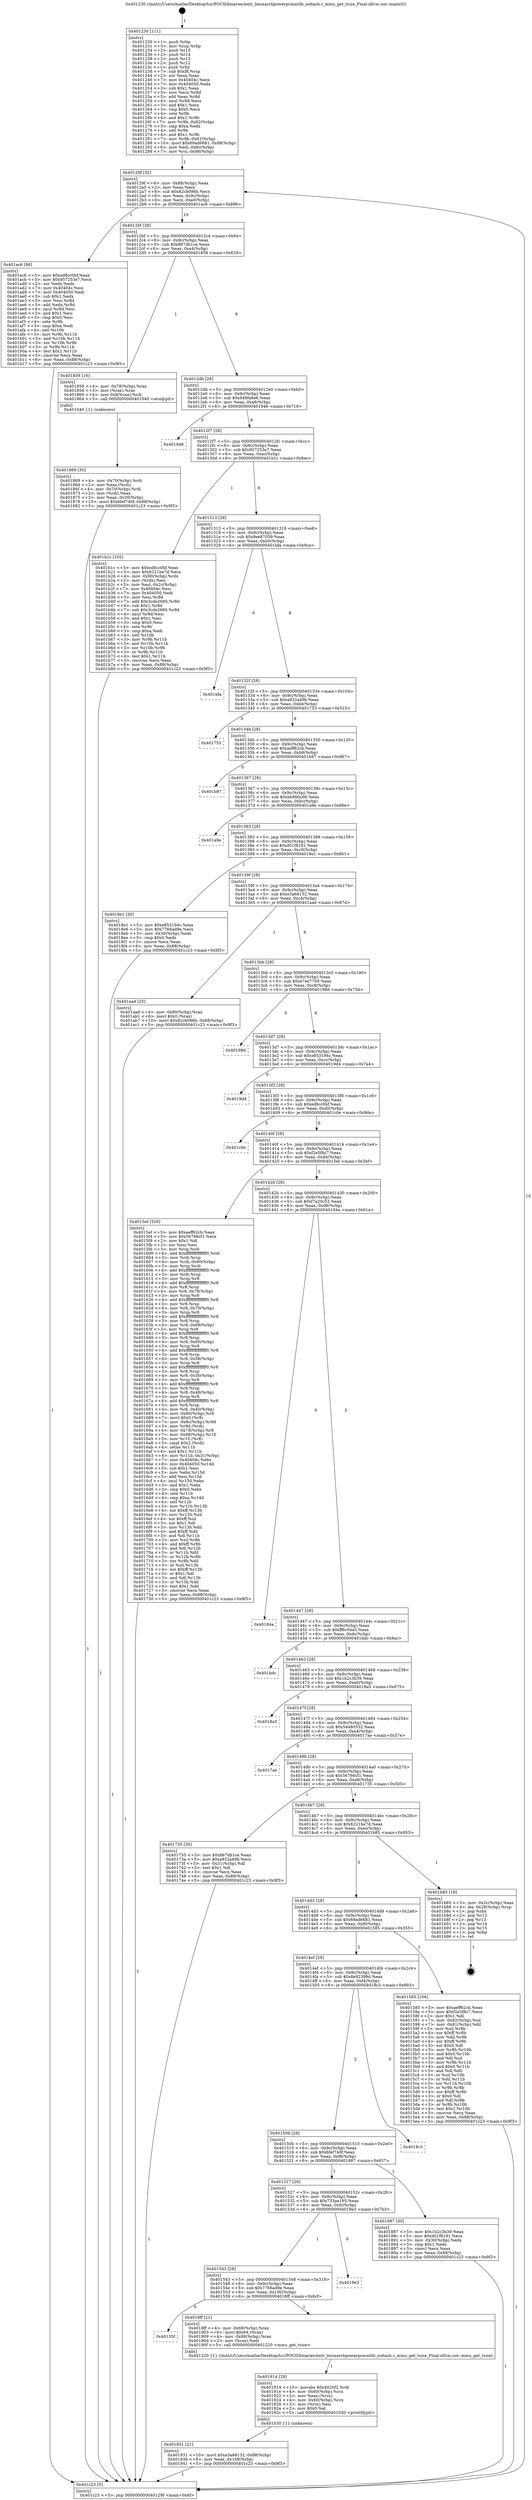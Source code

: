 digraph "0x401230" {
  label = "0x401230 (/mnt/c/Users/mathe/Desktop/tcc/POCII/binaries/extr_linuxarchpowerpcmmtlb_nohash.c_mmu_get_tsize_Final-ollvm.out::main(0))"
  labelloc = "t"
  node[shape=record]

  Entry [label="",width=0.3,height=0.3,shape=circle,fillcolor=black,style=filled]
  "0x40129f" [label="{
     0x40129f [32]\l
     | [instrs]\l
     &nbsp;&nbsp;0x40129f \<+6\>: mov -0x88(%rbp),%eax\l
     &nbsp;&nbsp;0x4012a5 \<+2\>: mov %eax,%ecx\l
     &nbsp;&nbsp;0x4012a7 \<+6\>: sub $0x82cb096b,%ecx\l
     &nbsp;&nbsp;0x4012ad \<+6\>: mov %eax,-0x9c(%rbp)\l
     &nbsp;&nbsp;0x4012b3 \<+6\>: mov %ecx,-0xa0(%rbp)\l
     &nbsp;&nbsp;0x4012b9 \<+6\>: je 0000000000401ac6 \<main+0x896\>\l
  }"]
  "0x401ac6" [label="{
     0x401ac6 [86]\l
     | [instrs]\l
     &nbsp;&nbsp;0x401ac6 \<+5\>: mov $0xed8cc0bf,%eax\l
     &nbsp;&nbsp;0x401acb \<+5\>: mov $0x957253e7,%ecx\l
     &nbsp;&nbsp;0x401ad0 \<+2\>: xor %edx,%edx\l
     &nbsp;&nbsp;0x401ad2 \<+7\>: mov 0x40404c,%esi\l
     &nbsp;&nbsp;0x401ad9 \<+7\>: mov 0x404050,%edi\l
     &nbsp;&nbsp;0x401ae0 \<+3\>: sub $0x1,%edx\l
     &nbsp;&nbsp;0x401ae3 \<+3\>: mov %esi,%r8d\l
     &nbsp;&nbsp;0x401ae6 \<+3\>: add %edx,%r8d\l
     &nbsp;&nbsp;0x401ae9 \<+4\>: imul %r8d,%esi\l
     &nbsp;&nbsp;0x401aed \<+3\>: and $0x1,%esi\l
     &nbsp;&nbsp;0x401af0 \<+3\>: cmp $0x0,%esi\l
     &nbsp;&nbsp;0x401af3 \<+4\>: sete %r9b\l
     &nbsp;&nbsp;0x401af7 \<+3\>: cmp $0xa,%edi\l
     &nbsp;&nbsp;0x401afa \<+4\>: setl %r10b\l
     &nbsp;&nbsp;0x401afe \<+3\>: mov %r9b,%r11b\l
     &nbsp;&nbsp;0x401b01 \<+3\>: and %r10b,%r11b\l
     &nbsp;&nbsp;0x401b04 \<+3\>: xor %r10b,%r9b\l
     &nbsp;&nbsp;0x401b07 \<+3\>: or %r9b,%r11b\l
     &nbsp;&nbsp;0x401b0a \<+4\>: test $0x1,%r11b\l
     &nbsp;&nbsp;0x401b0e \<+3\>: cmovne %ecx,%eax\l
     &nbsp;&nbsp;0x401b11 \<+6\>: mov %eax,-0x88(%rbp)\l
     &nbsp;&nbsp;0x401b17 \<+5\>: jmp 0000000000401c23 \<main+0x9f3\>\l
  }"]
  "0x4012bf" [label="{
     0x4012bf [28]\l
     | [instrs]\l
     &nbsp;&nbsp;0x4012bf \<+5\>: jmp 00000000004012c4 \<main+0x94\>\l
     &nbsp;&nbsp;0x4012c4 \<+6\>: mov -0x9c(%rbp),%eax\l
     &nbsp;&nbsp;0x4012ca \<+5\>: sub $0x867db1ce,%eax\l
     &nbsp;&nbsp;0x4012cf \<+6\>: mov %eax,-0xa4(%rbp)\l
     &nbsp;&nbsp;0x4012d5 \<+6\>: je 0000000000401859 \<main+0x629\>\l
  }"]
  Exit [label="",width=0.3,height=0.3,shape=circle,fillcolor=black,style=filled,peripheries=2]
  "0x401859" [label="{
     0x401859 [16]\l
     | [instrs]\l
     &nbsp;&nbsp;0x401859 \<+4\>: mov -0x78(%rbp),%rax\l
     &nbsp;&nbsp;0x40185d \<+3\>: mov (%rax),%rax\l
     &nbsp;&nbsp;0x401860 \<+4\>: mov 0x8(%rax),%rdi\l
     &nbsp;&nbsp;0x401864 \<+5\>: call 0000000000401040 \<atoi@plt\>\l
     | [calls]\l
     &nbsp;&nbsp;0x401040 \{1\} (unknown)\l
  }"]
  "0x4012db" [label="{
     0x4012db [28]\l
     | [instrs]\l
     &nbsp;&nbsp;0x4012db \<+5\>: jmp 00000000004012e0 \<main+0xb0\>\l
     &nbsp;&nbsp;0x4012e0 \<+6\>: mov -0x9c(%rbp),%eax\l
     &nbsp;&nbsp;0x4012e6 \<+5\>: sub $0x948fa8e6,%eax\l
     &nbsp;&nbsp;0x4012eb \<+6\>: mov %eax,-0xa8(%rbp)\l
     &nbsp;&nbsp;0x4012f1 \<+6\>: je 0000000000401946 \<main+0x716\>\l
  }"]
  "0x401931" [label="{
     0x401931 [21]\l
     | [instrs]\l
     &nbsp;&nbsp;0x401931 \<+10\>: movl $0xe3a68132,-0x88(%rbp)\l
     &nbsp;&nbsp;0x40193b \<+6\>: mov %eax,-0x108(%rbp)\l
     &nbsp;&nbsp;0x401941 \<+5\>: jmp 0000000000401c23 \<main+0x9f3\>\l
  }"]
  "0x401946" [label="{
     0x401946\l
  }", style=dashed]
  "0x4012f7" [label="{
     0x4012f7 [28]\l
     | [instrs]\l
     &nbsp;&nbsp;0x4012f7 \<+5\>: jmp 00000000004012fc \<main+0xcc\>\l
     &nbsp;&nbsp;0x4012fc \<+6\>: mov -0x9c(%rbp),%eax\l
     &nbsp;&nbsp;0x401302 \<+5\>: sub $0x957253e7,%eax\l
     &nbsp;&nbsp;0x401307 \<+6\>: mov %eax,-0xac(%rbp)\l
     &nbsp;&nbsp;0x40130d \<+6\>: je 0000000000401b1c \<main+0x8ec\>\l
  }"]
  "0x401914" [label="{
     0x401914 [29]\l
     | [instrs]\l
     &nbsp;&nbsp;0x401914 \<+10\>: movabs $0x4020f2,%rdi\l
     &nbsp;&nbsp;0x40191e \<+4\>: mov -0x60(%rbp),%rcx\l
     &nbsp;&nbsp;0x401922 \<+2\>: mov %eax,(%rcx)\l
     &nbsp;&nbsp;0x401924 \<+4\>: mov -0x60(%rbp),%rcx\l
     &nbsp;&nbsp;0x401928 \<+2\>: mov (%rcx),%esi\l
     &nbsp;&nbsp;0x40192a \<+2\>: mov $0x0,%al\l
     &nbsp;&nbsp;0x40192c \<+5\>: call 0000000000401030 \<printf@plt\>\l
     | [calls]\l
     &nbsp;&nbsp;0x401030 \{1\} (unknown)\l
  }"]
  "0x401b1c" [label="{
     0x401b1c [105]\l
     | [instrs]\l
     &nbsp;&nbsp;0x401b1c \<+5\>: mov $0xed8cc0bf,%eax\l
     &nbsp;&nbsp;0x401b21 \<+5\>: mov $0x6221be7d,%ecx\l
     &nbsp;&nbsp;0x401b26 \<+4\>: mov -0x80(%rbp),%rdx\l
     &nbsp;&nbsp;0x401b2a \<+2\>: mov (%rdx),%esi\l
     &nbsp;&nbsp;0x401b2c \<+3\>: mov %esi,-0x2c(%rbp)\l
     &nbsp;&nbsp;0x401b2f \<+7\>: mov 0x40404c,%esi\l
     &nbsp;&nbsp;0x401b36 \<+7\>: mov 0x404050,%edi\l
     &nbsp;&nbsp;0x401b3d \<+3\>: mov %esi,%r8d\l
     &nbsp;&nbsp;0x401b40 \<+7\>: add $0x3cde2680,%r8d\l
     &nbsp;&nbsp;0x401b47 \<+4\>: sub $0x1,%r8d\l
     &nbsp;&nbsp;0x401b4b \<+7\>: sub $0x3cde2680,%r8d\l
     &nbsp;&nbsp;0x401b52 \<+4\>: imul %r8d,%esi\l
     &nbsp;&nbsp;0x401b56 \<+3\>: and $0x1,%esi\l
     &nbsp;&nbsp;0x401b59 \<+3\>: cmp $0x0,%esi\l
     &nbsp;&nbsp;0x401b5c \<+4\>: sete %r9b\l
     &nbsp;&nbsp;0x401b60 \<+3\>: cmp $0xa,%edi\l
     &nbsp;&nbsp;0x401b63 \<+4\>: setl %r10b\l
     &nbsp;&nbsp;0x401b67 \<+3\>: mov %r9b,%r11b\l
     &nbsp;&nbsp;0x401b6a \<+3\>: and %r10b,%r11b\l
     &nbsp;&nbsp;0x401b6d \<+3\>: xor %r10b,%r9b\l
     &nbsp;&nbsp;0x401b70 \<+3\>: or %r9b,%r11b\l
     &nbsp;&nbsp;0x401b73 \<+4\>: test $0x1,%r11b\l
     &nbsp;&nbsp;0x401b77 \<+3\>: cmovne %ecx,%eax\l
     &nbsp;&nbsp;0x401b7a \<+6\>: mov %eax,-0x88(%rbp)\l
     &nbsp;&nbsp;0x401b80 \<+5\>: jmp 0000000000401c23 \<main+0x9f3\>\l
  }"]
  "0x401313" [label="{
     0x401313 [28]\l
     | [instrs]\l
     &nbsp;&nbsp;0x401313 \<+5\>: jmp 0000000000401318 \<main+0xe8\>\l
     &nbsp;&nbsp;0x401318 \<+6\>: mov -0x9c(%rbp),%eax\l
     &nbsp;&nbsp;0x40131e \<+5\>: sub $0x9ee87039,%eax\l
     &nbsp;&nbsp;0x401323 \<+6\>: mov %eax,-0xb0(%rbp)\l
     &nbsp;&nbsp;0x401329 \<+6\>: je 0000000000401bfa \<main+0x9ca\>\l
  }"]
  "0x40155f" [label="{
     0x40155f\l
  }", style=dashed]
  "0x401bfa" [label="{
     0x401bfa\l
  }", style=dashed]
  "0x40132f" [label="{
     0x40132f [28]\l
     | [instrs]\l
     &nbsp;&nbsp;0x40132f \<+5\>: jmp 0000000000401334 \<main+0x104\>\l
     &nbsp;&nbsp;0x401334 \<+6\>: mov -0x9c(%rbp),%eax\l
     &nbsp;&nbsp;0x40133a \<+5\>: sub $0xa932a49b,%eax\l
     &nbsp;&nbsp;0x40133f \<+6\>: mov %eax,-0xb4(%rbp)\l
     &nbsp;&nbsp;0x401345 \<+6\>: je 0000000000401753 \<main+0x523\>\l
  }"]
  "0x4018ff" [label="{
     0x4018ff [21]\l
     | [instrs]\l
     &nbsp;&nbsp;0x4018ff \<+4\>: mov -0x68(%rbp),%rax\l
     &nbsp;&nbsp;0x401903 \<+6\>: movl $0x64,(%rax)\l
     &nbsp;&nbsp;0x401909 \<+4\>: mov -0x68(%rbp),%rax\l
     &nbsp;&nbsp;0x40190d \<+2\>: mov (%rax),%edi\l
     &nbsp;&nbsp;0x40190f \<+5\>: call 0000000000401220 \<mmu_get_tsize\>\l
     | [calls]\l
     &nbsp;&nbsp;0x401220 \{1\} (/mnt/c/Users/mathe/Desktop/tcc/POCII/binaries/extr_linuxarchpowerpcmmtlb_nohash.c_mmu_get_tsize_Final-ollvm.out::mmu_get_tsize)\l
  }"]
  "0x401753" [label="{
     0x401753\l
  }", style=dashed]
  "0x40134b" [label="{
     0x40134b [28]\l
     | [instrs]\l
     &nbsp;&nbsp;0x40134b \<+5\>: jmp 0000000000401350 \<main+0x120\>\l
     &nbsp;&nbsp;0x401350 \<+6\>: mov -0x9c(%rbp),%eax\l
     &nbsp;&nbsp;0x401356 \<+5\>: sub $0xaeff62cb,%eax\l
     &nbsp;&nbsp;0x40135b \<+6\>: mov %eax,-0xb8(%rbp)\l
     &nbsp;&nbsp;0x401361 \<+6\>: je 0000000000401b97 \<main+0x967\>\l
  }"]
  "0x401543" [label="{
     0x401543 [28]\l
     | [instrs]\l
     &nbsp;&nbsp;0x401543 \<+5\>: jmp 0000000000401548 \<main+0x318\>\l
     &nbsp;&nbsp;0x401548 \<+6\>: mov -0x9c(%rbp),%eax\l
     &nbsp;&nbsp;0x40154e \<+5\>: sub $0x7766ad9e,%eax\l
     &nbsp;&nbsp;0x401553 \<+6\>: mov %eax,-0x100(%rbp)\l
     &nbsp;&nbsp;0x401559 \<+6\>: je 00000000004018ff \<main+0x6cf\>\l
  }"]
  "0x401b97" [label="{
     0x401b97\l
  }", style=dashed]
  "0x401367" [label="{
     0x401367 [28]\l
     | [instrs]\l
     &nbsp;&nbsp;0x401367 \<+5\>: jmp 000000000040136c \<main+0x13c\>\l
     &nbsp;&nbsp;0x40136c \<+6\>: mov -0x9c(%rbp),%eax\l
     &nbsp;&nbsp;0x401372 \<+5\>: sub $0xbb960cd6,%eax\l
     &nbsp;&nbsp;0x401377 \<+6\>: mov %eax,-0xbc(%rbp)\l
     &nbsp;&nbsp;0x40137d \<+6\>: je 0000000000401a9e \<main+0x86e\>\l
  }"]
  "0x4019e3" [label="{
     0x4019e3\l
  }", style=dashed]
  "0x401a9e" [label="{
     0x401a9e\l
  }", style=dashed]
  "0x401383" [label="{
     0x401383 [28]\l
     | [instrs]\l
     &nbsp;&nbsp;0x401383 \<+5\>: jmp 0000000000401388 \<main+0x158\>\l
     &nbsp;&nbsp;0x401388 \<+6\>: mov -0x9c(%rbp),%eax\l
     &nbsp;&nbsp;0x40138e \<+5\>: sub $0xd01f8191,%eax\l
     &nbsp;&nbsp;0x401393 \<+6\>: mov %eax,-0xc0(%rbp)\l
     &nbsp;&nbsp;0x401399 \<+6\>: je 00000000004018e1 \<main+0x6b1\>\l
  }"]
  "0x401527" [label="{
     0x401527 [28]\l
     | [instrs]\l
     &nbsp;&nbsp;0x401527 \<+5\>: jmp 000000000040152c \<main+0x2fc\>\l
     &nbsp;&nbsp;0x40152c \<+6\>: mov -0x9c(%rbp),%eax\l
     &nbsp;&nbsp;0x401532 \<+5\>: sub $0x733ae195,%eax\l
     &nbsp;&nbsp;0x401537 \<+6\>: mov %eax,-0xfc(%rbp)\l
     &nbsp;&nbsp;0x40153d \<+6\>: je 00000000004019e3 \<main+0x7b3\>\l
  }"]
  "0x4018e1" [label="{
     0x4018e1 [30]\l
     | [instrs]\l
     &nbsp;&nbsp;0x4018e1 \<+5\>: mov $0xe853194c,%eax\l
     &nbsp;&nbsp;0x4018e6 \<+5\>: mov $0x7766ad9e,%ecx\l
     &nbsp;&nbsp;0x4018eb \<+3\>: mov -0x30(%rbp),%edx\l
     &nbsp;&nbsp;0x4018ee \<+3\>: cmp $0x0,%edx\l
     &nbsp;&nbsp;0x4018f1 \<+3\>: cmove %ecx,%eax\l
     &nbsp;&nbsp;0x4018f4 \<+6\>: mov %eax,-0x88(%rbp)\l
     &nbsp;&nbsp;0x4018fa \<+5\>: jmp 0000000000401c23 \<main+0x9f3\>\l
  }"]
  "0x40139f" [label="{
     0x40139f [28]\l
     | [instrs]\l
     &nbsp;&nbsp;0x40139f \<+5\>: jmp 00000000004013a4 \<main+0x174\>\l
     &nbsp;&nbsp;0x4013a4 \<+6\>: mov -0x9c(%rbp),%eax\l
     &nbsp;&nbsp;0x4013aa \<+5\>: sub $0xe3a68132,%eax\l
     &nbsp;&nbsp;0x4013af \<+6\>: mov %eax,-0xc4(%rbp)\l
     &nbsp;&nbsp;0x4013b5 \<+6\>: je 0000000000401aad \<main+0x87d\>\l
  }"]
  "0x401887" [label="{
     0x401887 [30]\l
     | [instrs]\l
     &nbsp;&nbsp;0x401887 \<+5\>: mov $0x1b2c3b39,%eax\l
     &nbsp;&nbsp;0x40188c \<+5\>: mov $0xd01f8191,%ecx\l
     &nbsp;&nbsp;0x401891 \<+3\>: mov -0x30(%rbp),%edx\l
     &nbsp;&nbsp;0x401894 \<+3\>: cmp $0x1,%edx\l
     &nbsp;&nbsp;0x401897 \<+3\>: cmovl %ecx,%eax\l
     &nbsp;&nbsp;0x40189a \<+6\>: mov %eax,-0x88(%rbp)\l
     &nbsp;&nbsp;0x4018a0 \<+5\>: jmp 0000000000401c23 \<main+0x9f3\>\l
  }"]
  "0x401aad" [label="{
     0x401aad [25]\l
     | [instrs]\l
     &nbsp;&nbsp;0x401aad \<+4\>: mov -0x80(%rbp),%rax\l
     &nbsp;&nbsp;0x401ab1 \<+6\>: movl $0x0,(%rax)\l
     &nbsp;&nbsp;0x401ab7 \<+10\>: movl $0x82cb096b,-0x88(%rbp)\l
     &nbsp;&nbsp;0x401ac1 \<+5\>: jmp 0000000000401c23 \<main+0x9f3\>\l
  }"]
  "0x4013bb" [label="{
     0x4013bb [28]\l
     | [instrs]\l
     &nbsp;&nbsp;0x4013bb \<+5\>: jmp 00000000004013c0 \<main+0x190\>\l
     &nbsp;&nbsp;0x4013c0 \<+6\>: mov -0x9c(%rbp),%eax\l
     &nbsp;&nbsp;0x4013c6 \<+5\>: sub $0xe7ee7709,%eax\l
     &nbsp;&nbsp;0x4013cb \<+6\>: mov %eax,-0xc8(%rbp)\l
     &nbsp;&nbsp;0x4013d1 \<+6\>: je 000000000040198d \<main+0x75d\>\l
  }"]
  "0x40150b" [label="{
     0x40150b [28]\l
     | [instrs]\l
     &nbsp;&nbsp;0x40150b \<+5\>: jmp 0000000000401510 \<main+0x2e0\>\l
     &nbsp;&nbsp;0x401510 \<+6\>: mov -0x9c(%rbp),%eax\l
     &nbsp;&nbsp;0x401516 \<+5\>: sub $0x6fef740f,%eax\l
     &nbsp;&nbsp;0x40151b \<+6\>: mov %eax,-0xf8(%rbp)\l
     &nbsp;&nbsp;0x401521 \<+6\>: je 0000000000401887 \<main+0x657\>\l
  }"]
  "0x40198d" [label="{
     0x40198d\l
  }", style=dashed]
  "0x4013d7" [label="{
     0x4013d7 [28]\l
     | [instrs]\l
     &nbsp;&nbsp;0x4013d7 \<+5\>: jmp 00000000004013dc \<main+0x1ac\>\l
     &nbsp;&nbsp;0x4013dc \<+6\>: mov -0x9c(%rbp),%eax\l
     &nbsp;&nbsp;0x4013e2 \<+5\>: sub $0xe853194c,%eax\l
     &nbsp;&nbsp;0x4013e7 \<+6\>: mov %eax,-0xcc(%rbp)\l
     &nbsp;&nbsp;0x4013ed \<+6\>: je 00000000004019d4 \<main+0x7a4\>\l
  }"]
  "0x4018c3" [label="{
     0x4018c3\l
  }", style=dashed]
  "0x4019d4" [label="{
     0x4019d4\l
  }", style=dashed]
  "0x4013f3" [label="{
     0x4013f3 [28]\l
     | [instrs]\l
     &nbsp;&nbsp;0x4013f3 \<+5\>: jmp 00000000004013f8 \<main+0x1c8\>\l
     &nbsp;&nbsp;0x4013f8 \<+6\>: mov -0x9c(%rbp),%eax\l
     &nbsp;&nbsp;0x4013fe \<+5\>: sub $0xed8cc0bf,%eax\l
     &nbsp;&nbsp;0x401403 \<+6\>: mov %eax,-0xd0(%rbp)\l
     &nbsp;&nbsp;0x401409 \<+6\>: je 0000000000401c0e \<main+0x9de\>\l
  }"]
  "0x401869" [label="{
     0x401869 [30]\l
     | [instrs]\l
     &nbsp;&nbsp;0x401869 \<+4\>: mov -0x70(%rbp),%rdi\l
     &nbsp;&nbsp;0x40186d \<+2\>: mov %eax,(%rdi)\l
     &nbsp;&nbsp;0x40186f \<+4\>: mov -0x70(%rbp),%rdi\l
     &nbsp;&nbsp;0x401873 \<+2\>: mov (%rdi),%eax\l
     &nbsp;&nbsp;0x401875 \<+3\>: mov %eax,-0x30(%rbp)\l
     &nbsp;&nbsp;0x401878 \<+10\>: movl $0x6fef740f,-0x88(%rbp)\l
     &nbsp;&nbsp;0x401882 \<+5\>: jmp 0000000000401c23 \<main+0x9f3\>\l
  }"]
  "0x401c0e" [label="{
     0x401c0e\l
  }", style=dashed]
  "0x40140f" [label="{
     0x40140f [28]\l
     | [instrs]\l
     &nbsp;&nbsp;0x40140f \<+5\>: jmp 0000000000401414 \<main+0x1e4\>\l
     &nbsp;&nbsp;0x401414 \<+6\>: mov -0x9c(%rbp),%eax\l
     &nbsp;&nbsp;0x40141a \<+5\>: sub $0xf2e5f8c7,%eax\l
     &nbsp;&nbsp;0x40141f \<+6\>: mov %eax,-0xd4(%rbp)\l
     &nbsp;&nbsp;0x401425 \<+6\>: je 00000000004015ef \<main+0x3bf\>\l
  }"]
  "0x401230" [label="{
     0x401230 [111]\l
     | [instrs]\l
     &nbsp;&nbsp;0x401230 \<+1\>: push %rbp\l
     &nbsp;&nbsp;0x401231 \<+3\>: mov %rsp,%rbp\l
     &nbsp;&nbsp;0x401234 \<+2\>: push %r15\l
     &nbsp;&nbsp;0x401236 \<+2\>: push %r14\l
     &nbsp;&nbsp;0x401238 \<+2\>: push %r13\l
     &nbsp;&nbsp;0x40123a \<+2\>: push %r12\l
     &nbsp;&nbsp;0x40123c \<+1\>: push %rbx\l
     &nbsp;&nbsp;0x40123d \<+7\>: sub $0xf8,%rsp\l
     &nbsp;&nbsp;0x401244 \<+2\>: xor %eax,%eax\l
     &nbsp;&nbsp;0x401246 \<+7\>: mov 0x40404c,%ecx\l
     &nbsp;&nbsp;0x40124d \<+7\>: mov 0x404050,%edx\l
     &nbsp;&nbsp;0x401254 \<+3\>: sub $0x1,%eax\l
     &nbsp;&nbsp;0x401257 \<+3\>: mov %ecx,%r8d\l
     &nbsp;&nbsp;0x40125a \<+3\>: add %eax,%r8d\l
     &nbsp;&nbsp;0x40125d \<+4\>: imul %r8d,%ecx\l
     &nbsp;&nbsp;0x401261 \<+3\>: and $0x1,%ecx\l
     &nbsp;&nbsp;0x401264 \<+3\>: cmp $0x0,%ecx\l
     &nbsp;&nbsp;0x401267 \<+4\>: sete %r9b\l
     &nbsp;&nbsp;0x40126b \<+4\>: and $0x1,%r9b\l
     &nbsp;&nbsp;0x40126f \<+7\>: mov %r9b,-0x82(%rbp)\l
     &nbsp;&nbsp;0x401276 \<+3\>: cmp $0xa,%edx\l
     &nbsp;&nbsp;0x401279 \<+4\>: setl %r9b\l
     &nbsp;&nbsp;0x40127d \<+4\>: and $0x1,%r9b\l
     &nbsp;&nbsp;0x401281 \<+7\>: mov %r9b,-0x81(%rbp)\l
     &nbsp;&nbsp;0x401288 \<+10\>: movl $0x69ad6681,-0x88(%rbp)\l
     &nbsp;&nbsp;0x401292 \<+6\>: mov %edi,-0x8c(%rbp)\l
     &nbsp;&nbsp;0x401298 \<+7\>: mov %rsi,-0x98(%rbp)\l
  }"]
  "0x4015ef" [label="{
     0x4015ef [326]\l
     | [instrs]\l
     &nbsp;&nbsp;0x4015ef \<+5\>: mov $0xaeff62cb,%eax\l
     &nbsp;&nbsp;0x4015f4 \<+5\>: mov $0x56766cf1,%ecx\l
     &nbsp;&nbsp;0x4015f9 \<+2\>: mov $0x1,%dl\l
     &nbsp;&nbsp;0x4015fb \<+2\>: xor %esi,%esi\l
     &nbsp;&nbsp;0x4015fd \<+3\>: mov %rsp,%rdi\l
     &nbsp;&nbsp;0x401600 \<+4\>: add $0xfffffffffffffff0,%rdi\l
     &nbsp;&nbsp;0x401604 \<+3\>: mov %rdi,%rsp\l
     &nbsp;&nbsp;0x401607 \<+4\>: mov %rdi,-0x80(%rbp)\l
     &nbsp;&nbsp;0x40160b \<+3\>: mov %rsp,%rdi\l
     &nbsp;&nbsp;0x40160e \<+4\>: add $0xfffffffffffffff0,%rdi\l
     &nbsp;&nbsp;0x401612 \<+3\>: mov %rdi,%rsp\l
     &nbsp;&nbsp;0x401615 \<+3\>: mov %rsp,%r8\l
     &nbsp;&nbsp;0x401618 \<+4\>: add $0xfffffffffffffff0,%r8\l
     &nbsp;&nbsp;0x40161c \<+3\>: mov %r8,%rsp\l
     &nbsp;&nbsp;0x40161f \<+4\>: mov %r8,-0x78(%rbp)\l
     &nbsp;&nbsp;0x401623 \<+3\>: mov %rsp,%r8\l
     &nbsp;&nbsp;0x401626 \<+4\>: add $0xfffffffffffffff0,%r8\l
     &nbsp;&nbsp;0x40162a \<+3\>: mov %r8,%rsp\l
     &nbsp;&nbsp;0x40162d \<+4\>: mov %r8,-0x70(%rbp)\l
     &nbsp;&nbsp;0x401631 \<+3\>: mov %rsp,%r8\l
     &nbsp;&nbsp;0x401634 \<+4\>: add $0xfffffffffffffff0,%r8\l
     &nbsp;&nbsp;0x401638 \<+3\>: mov %r8,%rsp\l
     &nbsp;&nbsp;0x40163b \<+4\>: mov %r8,-0x68(%rbp)\l
     &nbsp;&nbsp;0x40163f \<+3\>: mov %rsp,%r8\l
     &nbsp;&nbsp;0x401642 \<+4\>: add $0xfffffffffffffff0,%r8\l
     &nbsp;&nbsp;0x401646 \<+3\>: mov %r8,%rsp\l
     &nbsp;&nbsp;0x401649 \<+4\>: mov %r8,-0x60(%rbp)\l
     &nbsp;&nbsp;0x40164d \<+3\>: mov %rsp,%r8\l
     &nbsp;&nbsp;0x401650 \<+4\>: add $0xfffffffffffffff0,%r8\l
     &nbsp;&nbsp;0x401654 \<+3\>: mov %r8,%rsp\l
     &nbsp;&nbsp;0x401657 \<+4\>: mov %r8,-0x58(%rbp)\l
     &nbsp;&nbsp;0x40165b \<+3\>: mov %rsp,%r8\l
     &nbsp;&nbsp;0x40165e \<+4\>: add $0xfffffffffffffff0,%r8\l
     &nbsp;&nbsp;0x401662 \<+3\>: mov %r8,%rsp\l
     &nbsp;&nbsp;0x401665 \<+4\>: mov %r8,-0x50(%rbp)\l
     &nbsp;&nbsp;0x401669 \<+3\>: mov %rsp,%r8\l
     &nbsp;&nbsp;0x40166c \<+4\>: add $0xfffffffffffffff0,%r8\l
     &nbsp;&nbsp;0x401670 \<+3\>: mov %r8,%rsp\l
     &nbsp;&nbsp;0x401673 \<+4\>: mov %r8,-0x48(%rbp)\l
     &nbsp;&nbsp;0x401677 \<+3\>: mov %rsp,%r8\l
     &nbsp;&nbsp;0x40167a \<+4\>: add $0xfffffffffffffff0,%r8\l
     &nbsp;&nbsp;0x40167e \<+3\>: mov %r8,%rsp\l
     &nbsp;&nbsp;0x401681 \<+4\>: mov %r8,-0x40(%rbp)\l
     &nbsp;&nbsp;0x401685 \<+4\>: mov -0x80(%rbp),%r8\l
     &nbsp;&nbsp;0x401689 \<+7\>: movl $0x0,(%r8)\l
     &nbsp;&nbsp;0x401690 \<+7\>: mov -0x8c(%rbp),%r9d\l
     &nbsp;&nbsp;0x401697 \<+3\>: mov %r9d,(%rdi)\l
     &nbsp;&nbsp;0x40169a \<+4\>: mov -0x78(%rbp),%r8\l
     &nbsp;&nbsp;0x40169e \<+7\>: mov -0x98(%rbp),%r10\l
     &nbsp;&nbsp;0x4016a5 \<+3\>: mov %r10,(%r8)\l
     &nbsp;&nbsp;0x4016a8 \<+3\>: cmpl $0x2,(%rdi)\l
     &nbsp;&nbsp;0x4016ab \<+4\>: setne %r11b\l
     &nbsp;&nbsp;0x4016af \<+4\>: and $0x1,%r11b\l
     &nbsp;&nbsp;0x4016b3 \<+4\>: mov %r11b,-0x31(%rbp)\l
     &nbsp;&nbsp;0x4016b7 \<+7\>: mov 0x40404c,%ebx\l
     &nbsp;&nbsp;0x4016be \<+8\>: mov 0x404050,%r14d\l
     &nbsp;&nbsp;0x4016c6 \<+3\>: sub $0x1,%esi\l
     &nbsp;&nbsp;0x4016c9 \<+3\>: mov %ebx,%r15d\l
     &nbsp;&nbsp;0x4016cc \<+3\>: add %esi,%r15d\l
     &nbsp;&nbsp;0x4016cf \<+4\>: imul %r15d,%ebx\l
     &nbsp;&nbsp;0x4016d3 \<+3\>: and $0x1,%ebx\l
     &nbsp;&nbsp;0x4016d6 \<+3\>: cmp $0x0,%ebx\l
     &nbsp;&nbsp;0x4016d9 \<+4\>: sete %r11b\l
     &nbsp;&nbsp;0x4016dd \<+4\>: cmp $0xa,%r14d\l
     &nbsp;&nbsp;0x4016e1 \<+4\>: setl %r12b\l
     &nbsp;&nbsp;0x4016e5 \<+3\>: mov %r11b,%r13b\l
     &nbsp;&nbsp;0x4016e8 \<+4\>: xor $0xff,%r13b\l
     &nbsp;&nbsp;0x4016ec \<+3\>: mov %r12b,%sil\l
     &nbsp;&nbsp;0x4016ef \<+4\>: xor $0xff,%sil\l
     &nbsp;&nbsp;0x4016f3 \<+3\>: xor $0x1,%dl\l
     &nbsp;&nbsp;0x4016f6 \<+3\>: mov %r13b,%dil\l
     &nbsp;&nbsp;0x4016f9 \<+4\>: and $0xff,%dil\l
     &nbsp;&nbsp;0x4016fd \<+3\>: and %dl,%r11b\l
     &nbsp;&nbsp;0x401700 \<+3\>: mov %sil,%r8b\l
     &nbsp;&nbsp;0x401703 \<+4\>: and $0xff,%r8b\l
     &nbsp;&nbsp;0x401707 \<+3\>: and %dl,%r12b\l
     &nbsp;&nbsp;0x40170a \<+3\>: or %r11b,%dil\l
     &nbsp;&nbsp;0x40170d \<+3\>: or %r12b,%r8b\l
     &nbsp;&nbsp;0x401710 \<+3\>: xor %r8b,%dil\l
     &nbsp;&nbsp;0x401713 \<+3\>: or %sil,%r13b\l
     &nbsp;&nbsp;0x401716 \<+4\>: xor $0xff,%r13b\l
     &nbsp;&nbsp;0x40171a \<+3\>: or $0x1,%dl\l
     &nbsp;&nbsp;0x40171d \<+3\>: and %dl,%r13b\l
     &nbsp;&nbsp;0x401720 \<+3\>: or %r13b,%dil\l
     &nbsp;&nbsp;0x401723 \<+4\>: test $0x1,%dil\l
     &nbsp;&nbsp;0x401727 \<+3\>: cmovne %ecx,%eax\l
     &nbsp;&nbsp;0x40172a \<+6\>: mov %eax,-0x88(%rbp)\l
     &nbsp;&nbsp;0x401730 \<+5\>: jmp 0000000000401c23 \<main+0x9f3\>\l
  }"]
  "0x40142b" [label="{
     0x40142b [28]\l
     | [instrs]\l
     &nbsp;&nbsp;0x40142b \<+5\>: jmp 0000000000401430 \<main+0x200\>\l
     &nbsp;&nbsp;0x401430 \<+6\>: mov -0x9c(%rbp),%eax\l
     &nbsp;&nbsp;0x401436 \<+5\>: sub $0xf7a20c53,%eax\l
     &nbsp;&nbsp;0x40143b \<+6\>: mov %eax,-0xd8(%rbp)\l
     &nbsp;&nbsp;0x401441 \<+6\>: je 000000000040184a \<main+0x61a\>\l
  }"]
  "0x401c23" [label="{
     0x401c23 [5]\l
     | [instrs]\l
     &nbsp;&nbsp;0x401c23 \<+5\>: jmp 000000000040129f \<main+0x6f\>\l
  }"]
  "0x40184a" [label="{
     0x40184a\l
  }", style=dashed]
  "0x401447" [label="{
     0x401447 [28]\l
     | [instrs]\l
     &nbsp;&nbsp;0x401447 \<+5\>: jmp 000000000040144c \<main+0x21c\>\l
     &nbsp;&nbsp;0x40144c \<+6\>: mov -0x9c(%rbp),%eax\l
     &nbsp;&nbsp;0x401452 \<+5\>: sub $0xff6c04a5,%eax\l
     &nbsp;&nbsp;0x401457 \<+6\>: mov %eax,-0xdc(%rbp)\l
     &nbsp;&nbsp;0x40145d \<+6\>: je 0000000000401bdc \<main+0x9ac\>\l
  }"]
  "0x4014ef" [label="{
     0x4014ef [28]\l
     | [instrs]\l
     &nbsp;&nbsp;0x4014ef \<+5\>: jmp 00000000004014f4 \<main+0x2c4\>\l
     &nbsp;&nbsp;0x4014f4 \<+6\>: mov -0x9c(%rbp),%eax\l
     &nbsp;&nbsp;0x4014fa \<+5\>: sub $0x6e92399d,%eax\l
     &nbsp;&nbsp;0x4014ff \<+6\>: mov %eax,-0xf4(%rbp)\l
     &nbsp;&nbsp;0x401505 \<+6\>: je 00000000004018c3 \<main+0x693\>\l
  }"]
  "0x401bdc" [label="{
     0x401bdc\l
  }", style=dashed]
  "0x401463" [label="{
     0x401463 [28]\l
     | [instrs]\l
     &nbsp;&nbsp;0x401463 \<+5\>: jmp 0000000000401468 \<main+0x238\>\l
     &nbsp;&nbsp;0x401468 \<+6\>: mov -0x9c(%rbp),%eax\l
     &nbsp;&nbsp;0x40146e \<+5\>: sub $0x1b2c3b39,%eax\l
     &nbsp;&nbsp;0x401473 \<+6\>: mov %eax,-0xe0(%rbp)\l
     &nbsp;&nbsp;0x401479 \<+6\>: je 00000000004018a5 \<main+0x675\>\l
  }"]
  "0x401585" [label="{
     0x401585 [106]\l
     | [instrs]\l
     &nbsp;&nbsp;0x401585 \<+5\>: mov $0xaeff62cb,%eax\l
     &nbsp;&nbsp;0x40158a \<+5\>: mov $0xf2e5f8c7,%ecx\l
     &nbsp;&nbsp;0x40158f \<+2\>: mov $0x1,%dl\l
     &nbsp;&nbsp;0x401591 \<+7\>: mov -0x82(%rbp),%sil\l
     &nbsp;&nbsp;0x401598 \<+7\>: mov -0x81(%rbp),%dil\l
     &nbsp;&nbsp;0x40159f \<+3\>: mov %sil,%r8b\l
     &nbsp;&nbsp;0x4015a2 \<+4\>: xor $0xff,%r8b\l
     &nbsp;&nbsp;0x4015a6 \<+3\>: mov %dil,%r9b\l
     &nbsp;&nbsp;0x4015a9 \<+4\>: xor $0xff,%r9b\l
     &nbsp;&nbsp;0x4015ad \<+3\>: xor $0x0,%dl\l
     &nbsp;&nbsp;0x4015b0 \<+3\>: mov %r8b,%r10b\l
     &nbsp;&nbsp;0x4015b3 \<+4\>: and $0x0,%r10b\l
     &nbsp;&nbsp;0x4015b7 \<+3\>: and %dl,%sil\l
     &nbsp;&nbsp;0x4015ba \<+3\>: mov %r9b,%r11b\l
     &nbsp;&nbsp;0x4015bd \<+4\>: and $0x0,%r11b\l
     &nbsp;&nbsp;0x4015c1 \<+3\>: and %dl,%dil\l
     &nbsp;&nbsp;0x4015c4 \<+3\>: or %sil,%r10b\l
     &nbsp;&nbsp;0x4015c7 \<+3\>: or %dil,%r11b\l
     &nbsp;&nbsp;0x4015ca \<+3\>: xor %r11b,%r10b\l
     &nbsp;&nbsp;0x4015cd \<+3\>: or %r9b,%r8b\l
     &nbsp;&nbsp;0x4015d0 \<+4\>: xor $0xff,%r8b\l
     &nbsp;&nbsp;0x4015d4 \<+3\>: or $0x0,%dl\l
     &nbsp;&nbsp;0x4015d7 \<+3\>: and %dl,%r8b\l
     &nbsp;&nbsp;0x4015da \<+3\>: or %r8b,%r10b\l
     &nbsp;&nbsp;0x4015dd \<+4\>: test $0x1,%r10b\l
     &nbsp;&nbsp;0x4015e1 \<+3\>: cmovne %ecx,%eax\l
     &nbsp;&nbsp;0x4015e4 \<+6\>: mov %eax,-0x88(%rbp)\l
     &nbsp;&nbsp;0x4015ea \<+5\>: jmp 0000000000401c23 \<main+0x9f3\>\l
  }"]
  "0x4018a5" [label="{
     0x4018a5\l
  }", style=dashed]
  "0x40147f" [label="{
     0x40147f [28]\l
     | [instrs]\l
     &nbsp;&nbsp;0x40147f \<+5\>: jmp 0000000000401484 \<main+0x254\>\l
     &nbsp;&nbsp;0x401484 \<+6\>: mov -0x9c(%rbp),%eax\l
     &nbsp;&nbsp;0x40148a \<+5\>: sub $0x54480532,%eax\l
     &nbsp;&nbsp;0x40148f \<+6\>: mov %eax,-0xe4(%rbp)\l
     &nbsp;&nbsp;0x401495 \<+6\>: je 00000000004017ae \<main+0x57e\>\l
  }"]
  "0x4014d3" [label="{
     0x4014d3 [28]\l
     | [instrs]\l
     &nbsp;&nbsp;0x4014d3 \<+5\>: jmp 00000000004014d8 \<main+0x2a8\>\l
     &nbsp;&nbsp;0x4014d8 \<+6\>: mov -0x9c(%rbp),%eax\l
     &nbsp;&nbsp;0x4014de \<+5\>: sub $0x69ad6681,%eax\l
     &nbsp;&nbsp;0x4014e3 \<+6\>: mov %eax,-0xf0(%rbp)\l
     &nbsp;&nbsp;0x4014e9 \<+6\>: je 0000000000401585 \<main+0x355\>\l
  }"]
  "0x4017ae" [label="{
     0x4017ae\l
  }", style=dashed]
  "0x40149b" [label="{
     0x40149b [28]\l
     | [instrs]\l
     &nbsp;&nbsp;0x40149b \<+5\>: jmp 00000000004014a0 \<main+0x270\>\l
     &nbsp;&nbsp;0x4014a0 \<+6\>: mov -0x9c(%rbp),%eax\l
     &nbsp;&nbsp;0x4014a6 \<+5\>: sub $0x56766cf1,%eax\l
     &nbsp;&nbsp;0x4014ab \<+6\>: mov %eax,-0xe8(%rbp)\l
     &nbsp;&nbsp;0x4014b1 \<+6\>: je 0000000000401735 \<main+0x505\>\l
  }"]
  "0x401b85" [label="{
     0x401b85 [18]\l
     | [instrs]\l
     &nbsp;&nbsp;0x401b85 \<+3\>: mov -0x2c(%rbp),%eax\l
     &nbsp;&nbsp;0x401b88 \<+4\>: lea -0x28(%rbp),%rsp\l
     &nbsp;&nbsp;0x401b8c \<+1\>: pop %rbx\l
     &nbsp;&nbsp;0x401b8d \<+2\>: pop %r12\l
     &nbsp;&nbsp;0x401b8f \<+2\>: pop %r13\l
     &nbsp;&nbsp;0x401b91 \<+2\>: pop %r14\l
     &nbsp;&nbsp;0x401b93 \<+2\>: pop %r15\l
     &nbsp;&nbsp;0x401b95 \<+1\>: pop %rbp\l
     &nbsp;&nbsp;0x401b96 \<+1\>: ret\l
  }"]
  "0x401735" [label="{
     0x401735 [30]\l
     | [instrs]\l
     &nbsp;&nbsp;0x401735 \<+5\>: mov $0x867db1ce,%eax\l
     &nbsp;&nbsp;0x40173a \<+5\>: mov $0xa932a49b,%ecx\l
     &nbsp;&nbsp;0x40173f \<+3\>: mov -0x31(%rbp),%dl\l
     &nbsp;&nbsp;0x401742 \<+3\>: test $0x1,%dl\l
     &nbsp;&nbsp;0x401745 \<+3\>: cmovne %ecx,%eax\l
     &nbsp;&nbsp;0x401748 \<+6\>: mov %eax,-0x88(%rbp)\l
     &nbsp;&nbsp;0x40174e \<+5\>: jmp 0000000000401c23 \<main+0x9f3\>\l
  }"]
  "0x4014b7" [label="{
     0x4014b7 [28]\l
     | [instrs]\l
     &nbsp;&nbsp;0x4014b7 \<+5\>: jmp 00000000004014bc \<main+0x28c\>\l
     &nbsp;&nbsp;0x4014bc \<+6\>: mov -0x9c(%rbp),%eax\l
     &nbsp;&nbsp;0x4014c2 \<+5\>: sub $0x6221be7d,%eax\l
     &nbsp;&nbsp;0x4014c7 \<+6\>: mov %eax,-0xec(%rbp)\l
     &nbsp;&nbsp;0x4014cd \<+6\>: je 0000000000401b85 \<main+0x955\>\l
  }"]
  Entry -> "0x401230" [label=" 1"]
  "0x40129f" -> "0x401ac6" [label=" 1"]
  "0x40129f" -> "0x4012bf" [label=" 10"]
  "0x401b85" -> Exit [label=" 1"]
  "0x4012bf" -> "0x401859" [label=" 1"]
  "0x4012bf" -> "0x4012db" [label=" 9"]
  "0x401b1c" -> "0x401c23" [label=" 1"]
  "0x4012db" -> "0x401946" [label=" 0"]
  "0x4012db" -> "0x4012f7" [label=" 9"]
  "0x401ac6" -> "0x401c23" [label=" 1"]
  "0x4012f7" -> "0x401b1c" [label=" 1"]
  "0x4012f7" -> "0x401313" [label=" 8"]
  "0x401aad" -> "0x401c23" [label=" 1"]
  "0x401313" -> "0x401bfa" [label=" 0"]
  "0x401313" -> "0x40132f" [label=" 8"]
  "0x401931" -> "0x401c23" [label=" 1"]
  "0x40132f" -> "0x401753" [label=" 0"]
  "0x40132f" -> "0x40134b" [label=" 8"]
  "0x401914" -> "0x401931" [label=" 1"]
  "0x40134b" -> "0x401b97" [label=" 0"]
  "0x40134b" -> "0x401367" [label=" 8"]
  "0x401543" -> "0x40155f" [label=" 0"]
  "0x401367" -> "0x401a9e" [label=" 0"]
  "0x401367" -> "0x401383" [label=" 8"]
  "0x401543" -> "0x4018ff" [label=" 1"]
  "0x401383" -> "0x4018e1" [label=" 1"]
  "0x401383" -> "0x40139f" [label=" 7"]
  "0x401527" -> "0x401543" [label=" 1"]
  "0x40139f" -> "0x401aad" [label=" 1"]
  "0x40139f" -> "0x4013bb" [label=" 6"]
  "0x401527" -> "0x4019e3" [label=" 0"]
  "0x4013bb" -> "0x40198d" [label=" 0"]
  "0x4013bb" -> "0x4013d7" [label=" 6"]
  "0x4018e1" -> "0x401c23" [label=" 1"]
  "0x4013d7" -> "0x4019d4" [label=" 0"]
  "0x4013d7" -> "0x4013f3" [label=" 6"]
  "0x401887" -> "0x401c23" [label=" 1"]
  "0x4013f3" -> "0x401c0e" [label=" 0"]
  "0x4013f3" -> "0x40140f" [label=" 6"]
  "0x40150b" -> "0x401887" [label=" 1"]
  "0x40140f" -> "0x4015ef" [label=" 1"]
  "0x40140f" -> "0x40142b" [label=" 5"]
  "0x4014ef" -> "0x40150b" [label=" 2"]
  "0x40142b" -> "0x40184a" [label=" 0"]
  "0x40142b" -> "0x401447" [label=" 5"]
  "0x4014ef" -> "0x4018c3" [label=" 0"]
  "0x401447" -> "0x401bdc" [label=" 0"]
  "0x401447" -> "0x401463" [label=" 5"]
  "0x40150b" -> "0x401527" [label=" 1"]
  "0x401463" -> "0x4018a5" [label=" 0"]
  "0x401463" -> "0x40147f" [label=" 5"]
  "0x401869" -> "0x401c23" [label=" 1"]
  "0x40147f" -> "0x4017ae" [label=" 0"]
  "0x40147f" -> "0x40149b" [label=" 5"]
  "0x401735" -> "0x401c23" [label=" 1"]
  "0x40149b" -> "0x401735" [label=" 1"]
  "0x40149b" -> "0x4014b7" [label=" 4"]
  "0x4015ef" -> "0x401c23" [label=" 1"]
  "0x4014b7" -> "0x401b85" [label=" 1"]
  "0x4014b7" -> "0x4014d3" [label=" 3"]
  "0x401859" -> "0x401869" [label=" 1"]
  "0x4014d3" -> "0x401585" [label=" 1"]
  "0x4014d3" -> "0x4014ef" [label=" 2"]
  "0x401585" -> "0x401c23" [label=" 1"]
  "0x401230" -> "0x40129f" [label=" 1"]
  "0x401c23" -> "0x40129f" [label=" 10"]
  "0x4018ff" -> "0x401914" [label=" 1"]
}
